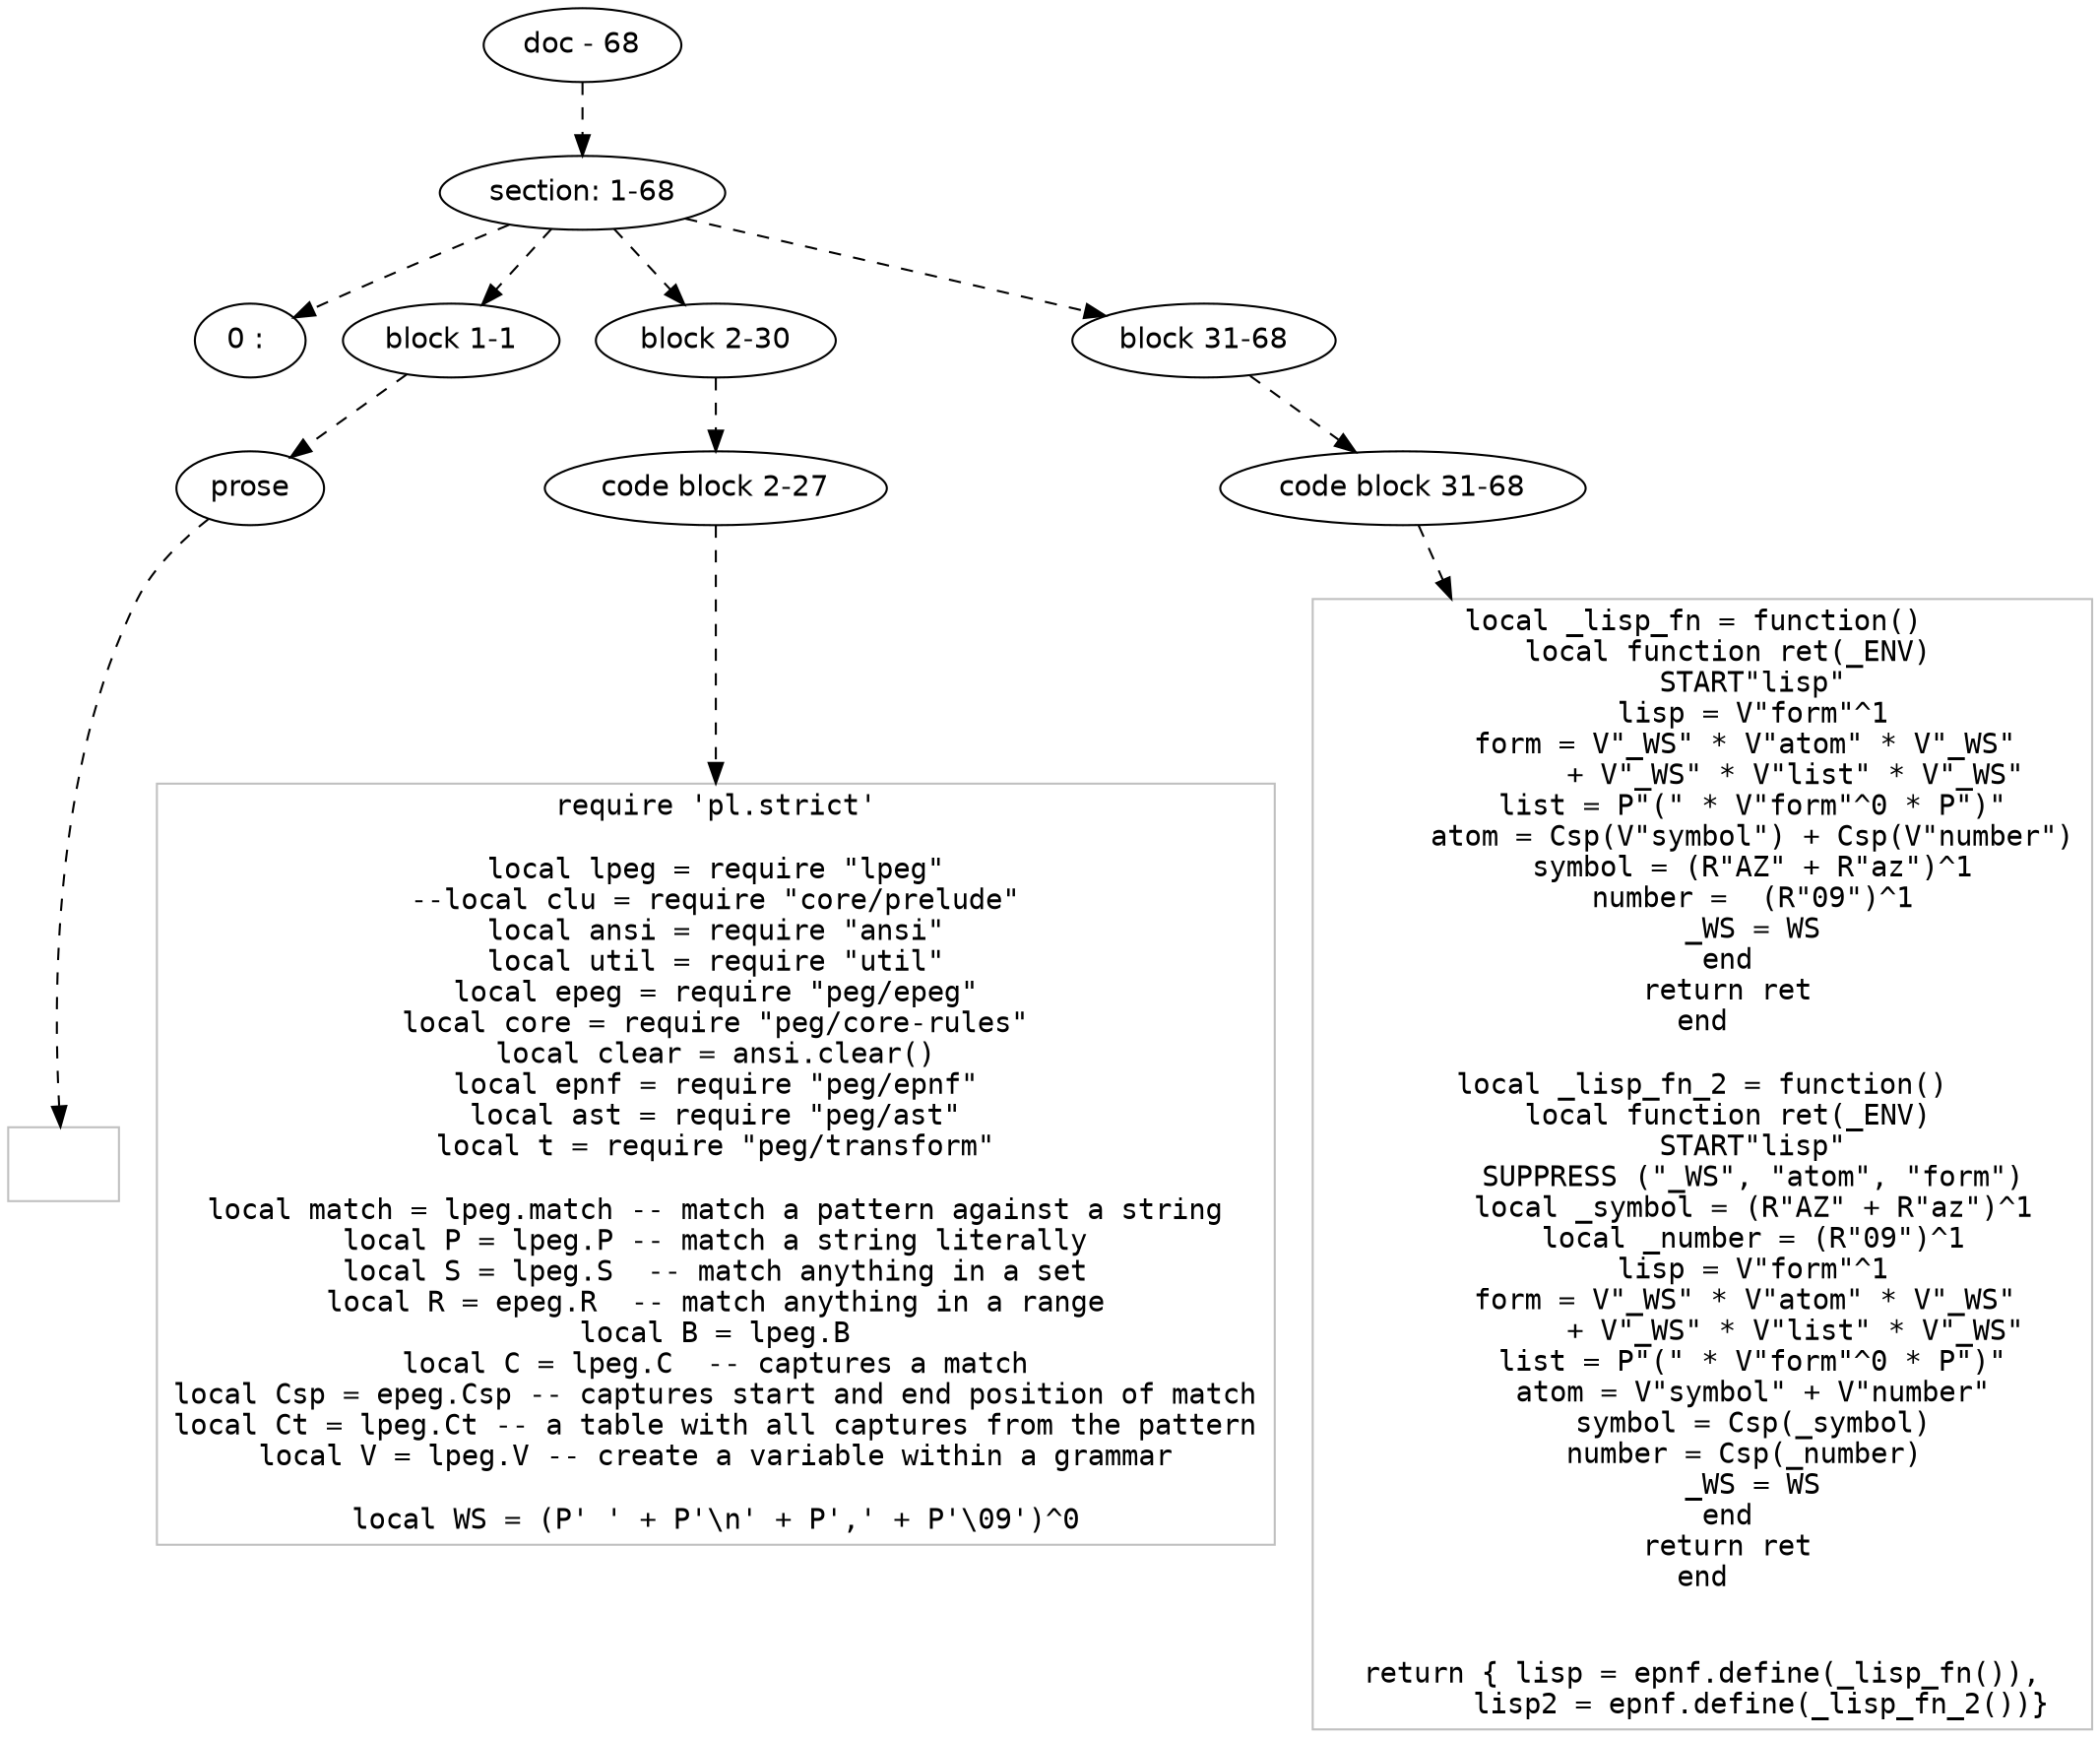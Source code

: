digraph hierarchy {

node [fontname=Helvetica]
edge [style=dashed]

doc_0 [label="doc - 68"]


doc_0 -> { section_1}
{rank=same; section_1}

section_1 [label="section: 1-68"]


section_1 -> { header_2 block_3 block_4 block_5}
{rank=same; header_2 block_3 block_4 block_5}

header_2 [label="0 : "]

block_3 [label="block 1-1"]

block_4 [label="block 2-30"]

block_5 [label="block 31-68"]


block_3 -> { prose_6}
{rank=same; prose_6}

prose_6 [label="prose"]


prose_6 -> leaf_7
leaf_7  [color=Gray,shape=rectangle,fontname=Inconsolata,label=""]
block_4 -> { codeblock_8}
{rank=same; codeblock_8}

codeblock_8 [label="code block 2-27"]


codeblock_8 -> leaf_9
leaf_9  [color=Gray,shape=rectangle,fontname=Inconsolata,label="require 'pl.strict'

local lpeg = require \"lpeg\"
--local clu = require \"core/prelude\"
local ansi = require \"ansi\"
local util = require \"util\"
local epeg = require \"peg/epeg\"
local core = require \"peg/core-rules\"
local clear = ansi.clear()
local epnf = require \"peg/epnf\"
local ast = require \"peg/ast\"
local t = require \"peg/transform\"

local match = lpeg.match -- match a pattern against a string
local P = lpeg.P -- match a string literally
local S = lpeg.S  -- match anything in a set
local R = epeg.R  -- match anything in a range
local B = lpeg.B
local C = lpeg.C  -- captures a match
local Csp = epeg.Csp -- captures start and end position of match
local Ct = lpeg.Ct -- a table with all captures from the pattern
local V = lpeg.V -- create a variable within a grammar

local WS = (P' ' + P'\\n' + P',' + P'\\09')^0"]
block_5 -> { codeblock_10}
{rank=same; codeblock_10}

codeblock_10 [label="code block 31-68"]


codeblock_10 -> leaf_11
leaf_11  [color=Gray,shape=rectangle,fontname=Inconsolata,label="local _lisp_fn = function() 
   local function ret(_ENV)
      START\"lisp\"
      lisp = V\"form\"^1
      form = V\"_WS\" * V\"atom\" * V\"_WS\" 
           + V\"_WS\" * V\"list\" * V\"_WS\"
      list = P\"(\" * V\"form\"^0 * P\")\"
      atom = Csp(V\"symbol\") + Csp(V\"number\")
      symbol = (R\"AZ\" + R\"az\")^1
      number =  (R\"09\")^1
      _WS = WS
   end
   return ret
end

local _lisp_fn_2 = function()
   local function ret(_ENV)
      START\"lisp\"
      SUPPRESS (\"_WS\", \"atom\", \"form\")
      local _symbol = (R\"AZ\" + R\"az\")^1
      local _number = (R\"09\")^1
      lisp = V\"form\"^1
      form = V\"_WS\" * V\"atom\" * V\"_WS\" 
           + V\"_WS\" * V\"list\" * V\"_WS\"
      list = P\"(\" * V\"form\"^0 * P\")\"
      atom = V\"symbol\" + V\"number\"
      symbol = Csp(_symbol)
      number = Csp(_number) 
      _WS = WS
   end
   return ret
end


return { lisp = epnf.define(_lisp_fn()),
       lisp2 = epnf.define(_lisp_fn_2())}"]

}
